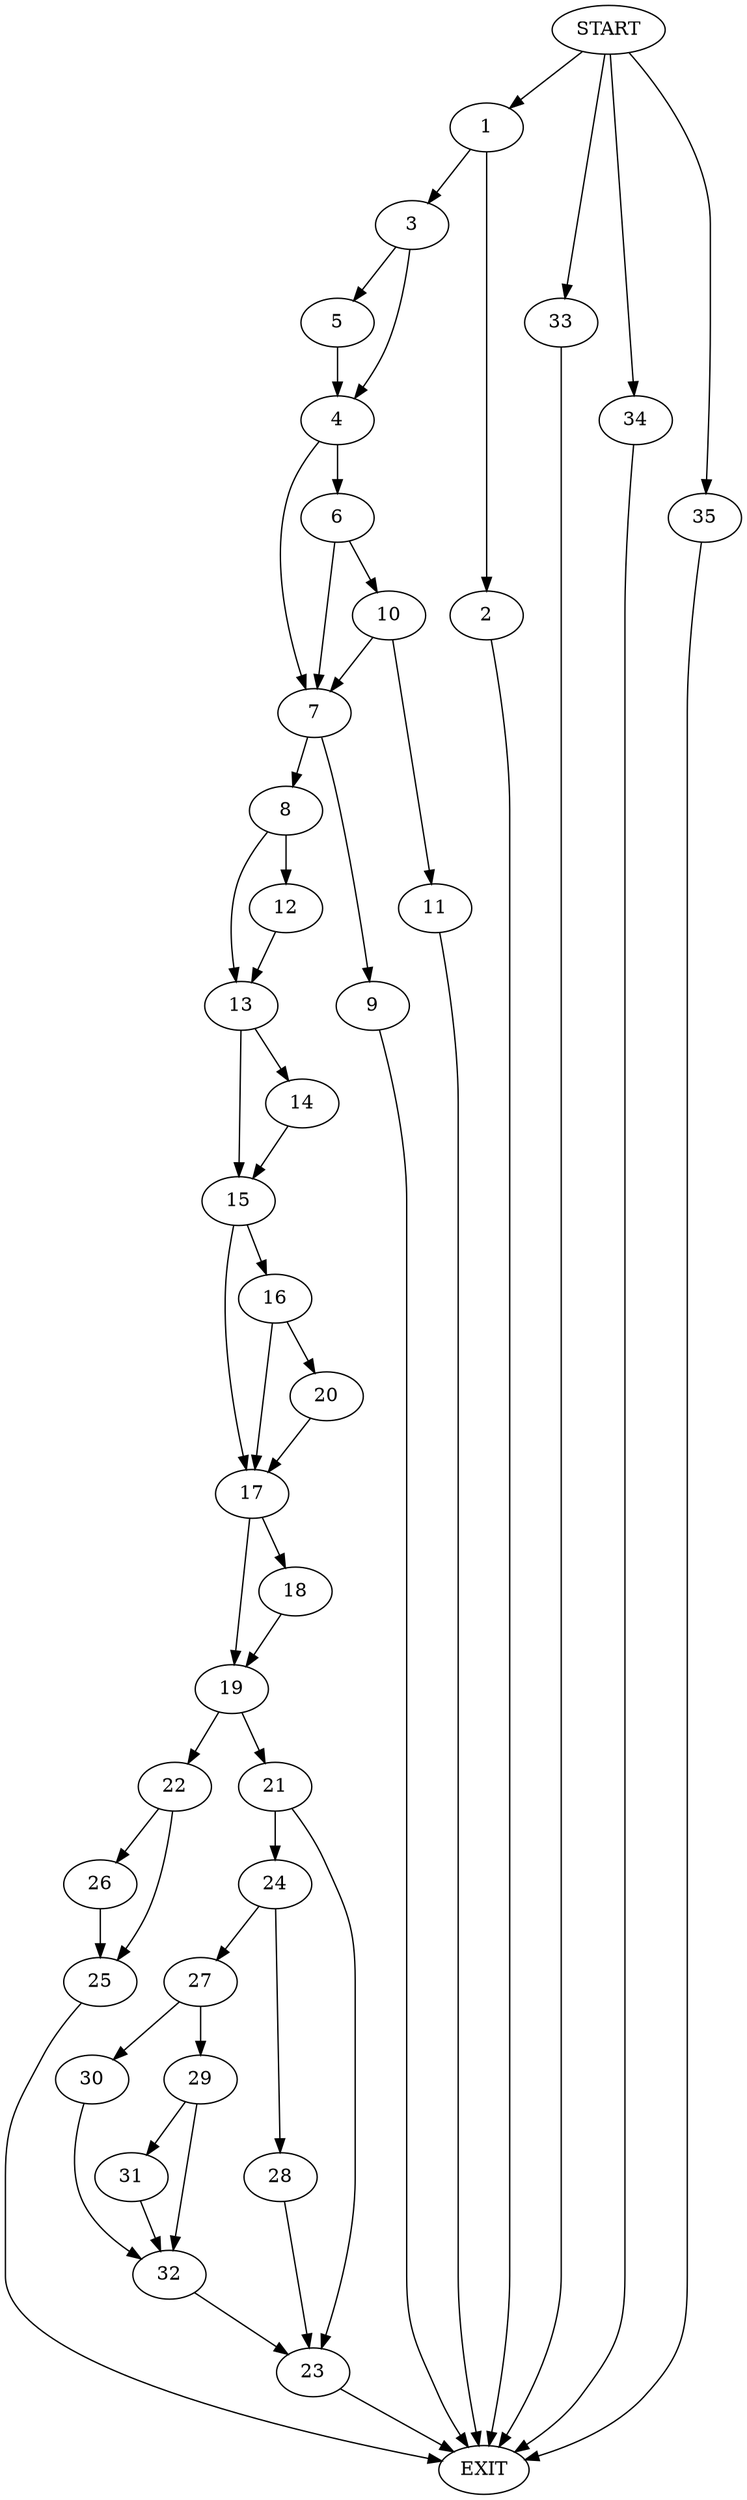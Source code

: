 digraph {
0 [label="START"]
36 [label="EXIT"]
0 -> 1
1 -> 2
1 -> 3
3 -> 4
3 -> 5
2 -> 36
5 -> 4
4 -> 6
4 -> 7
7 -> 8
7 -> 9
6 -> 10
6 -> 7
10 -> 11
10 -> 7
11 -> 36
8 -> 12
8 -> 13
9 -> 36
13 -> 14
13 -> 15
12 -> 13
15 -> 16
15 -> 17
14 -> 15
17 -> 18
17 -> 19
16 -> 20
16 -> 17
20 -> 17
18 -> 19
19 -> 21
19 -> 22
21 -> 23
21 -> 24
22 -> 25
22 -> 26
24 -> 27
24 -> 28
23 -> 36
28 -> 23
27 -> 29
27 -> 30
29 -> 31
29 -> 32
30 -> 32
32 -> 23
31 -> 32
26 -> 25
25 -> 36
0 -> 33
33 -> 36
0 -> 34
34 -> 36
0 -> 35
35 -> 36
}
